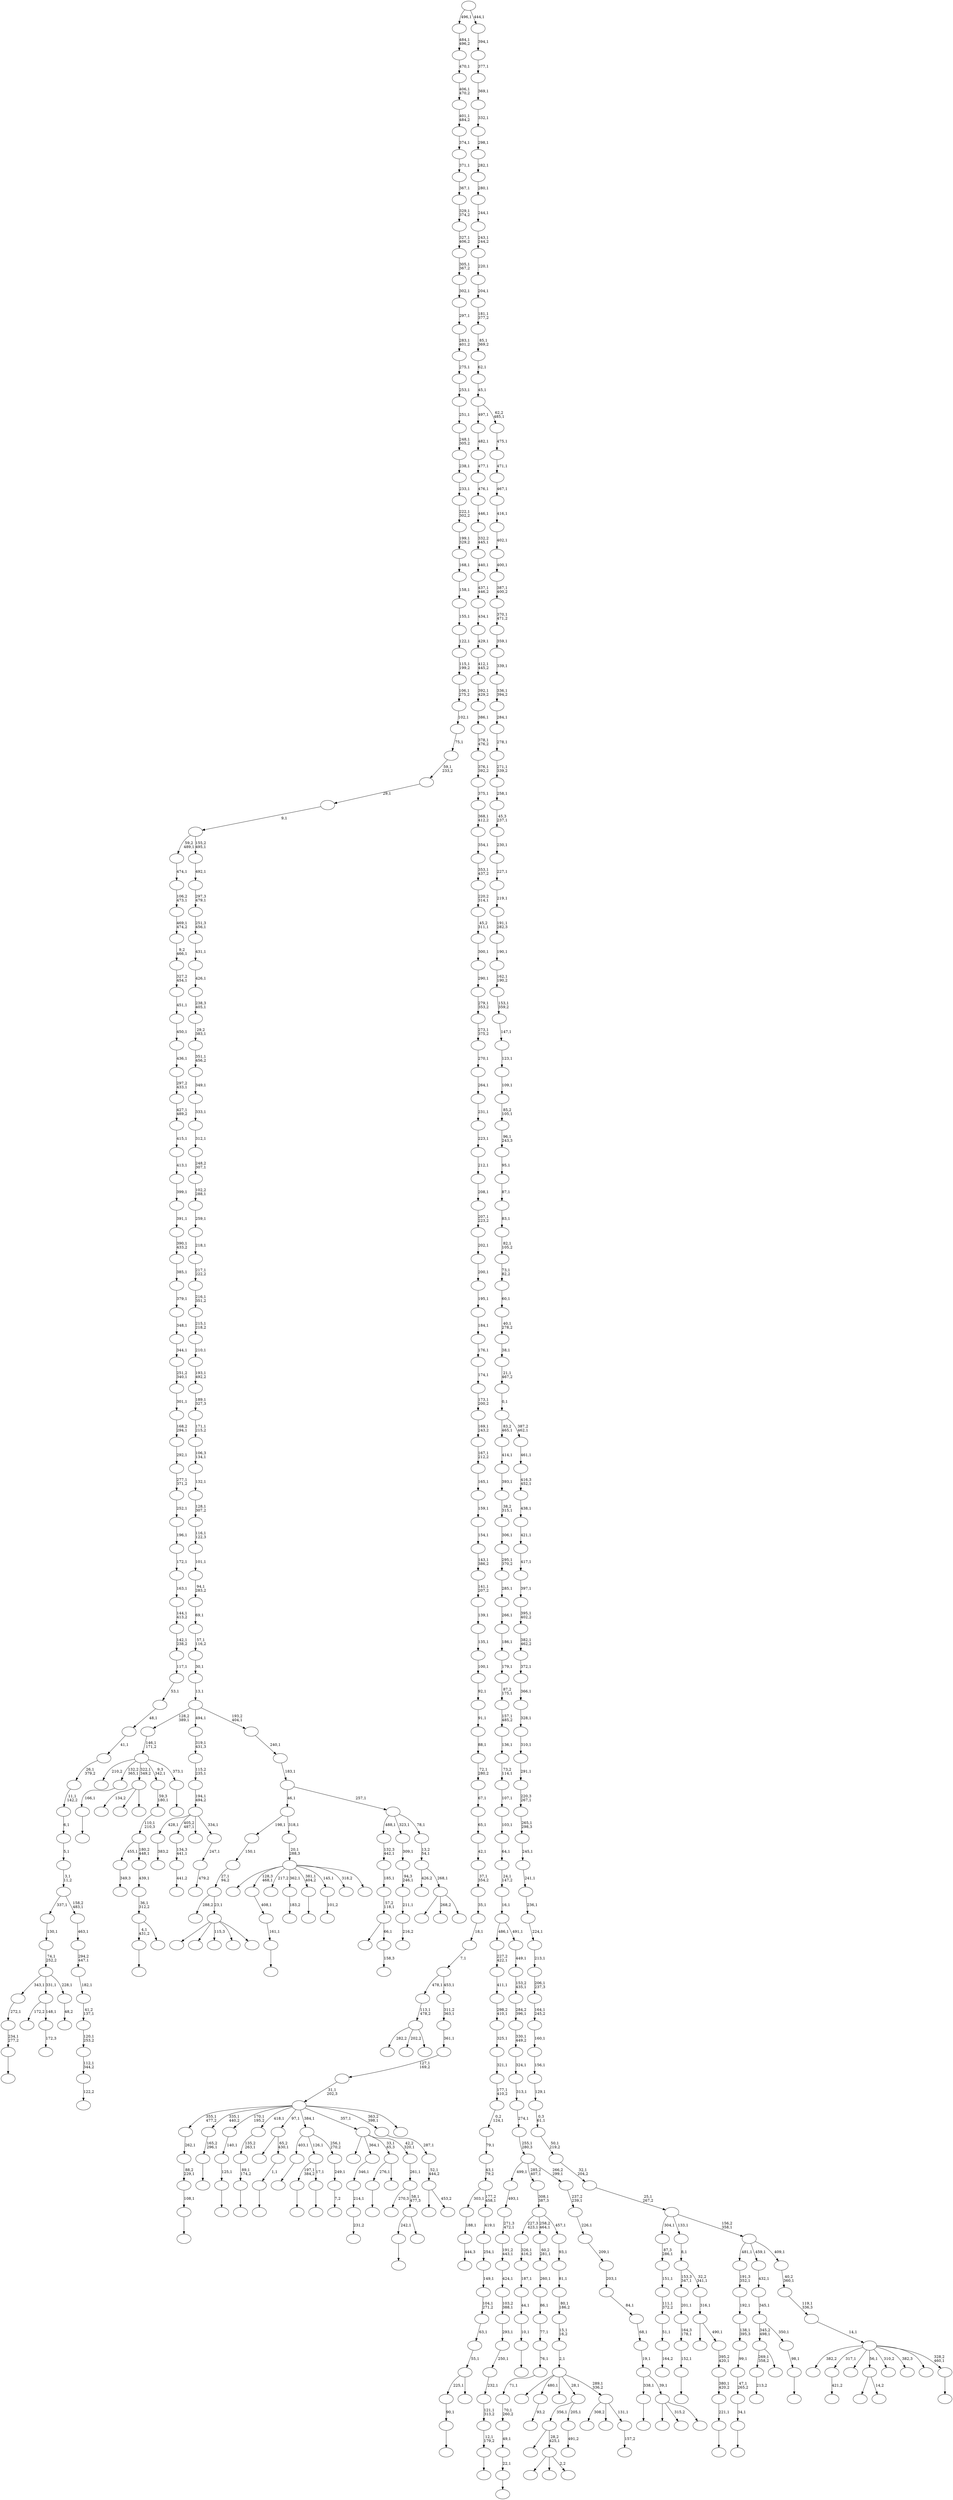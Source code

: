 digraph T {
	600 [label=""]
	599 [label=""]
	598 [label=""]
	597 [label=""]
	596 [label=""]
	595 [label=""]
	594 [label=""]
	593 [label=""]
	592 [label=""]
	591 [label=""]
	590 [label=""]
	589 [label=""]
	588 [label=""]
	587 [label=""]
	586 [label=""]
	585 [label=""]
	584 [label=""]
	583 [label=""]
	582 [label=""]
	581 [label=""]
	580 [label=""]
	579 [label=""]
	578 [label=""]
	577 [label=""]
	576 [label=""]
	575 [label=""]
	574 [label=""]
	573 [label=""]
	572 [label=""]
	571 [label=""]
	570 [label=""]
	569 [label=""]
	568 [label=""]
	567 [label=""]
	566 [label=""]
	565 [label=""]
	564 [label=""]
	563 [label=""]
	562 [label=""]
	561 [label=""]
	560 [label=""]
	559 [label=""]
	558 [label=""]
	557 [label=""]
	556 [label=""]
	555 [label=""]
	554 [label=""]
	553 [label=""]
	552 [label=""]
	551 [label=""]
	550 [label=""]
	549 [label=""]
	548 [label=""]
	547 [label=""]
	546 [label=""]
	545 [label=""]
	544 [label=""]
	543 [label=""]
	542 [label=""]
	541 [label=""]
	540 [label=""]
	539 [label=""]
	538 [label=""]
	537 [label=""]
	536 [label=""]
	535 [label=""]
	534 [label=""]
	533 [label=""]
	532 [label=""]
	531 [label=""]
	530 [label=""]
	529 [label=""]
	528 [label=""]
	527 [label=""]
	526 [label=""]
	525 [label=""]
	524 [label=""]
	523 [label=""]
	522 [label=""]
	521 [label=""]
	520 [label=""]
	519 [label=""]
	518 [label=""]
	517 [label=""]
	516 [label=""]
	515 [label=""]
	514 [label=""]
	513 [label=""]
	512 [label=""]
	511 [label=""]
	510 [label=""]
	509 [label=""]
	508 [label=""]
	507 [label=""]
	506 [label=""]
	505 [label=""]
	504 [label=""]
	503 [label=""]
	502 [label=""]
	501 [label=""]
	500 [label=""]
	499 [label=""]
	498 [label=""]
	497 [label=""]
	496 [label=""]
	495 [label=""]
	494 [label=""]
	493 [label=""]
	492 [label=""]
	491 [label=""]
	490 [label=""]
	489 [label=""]
	488 [label=""]
	487 [label=""]
	486 [label=""]
	485 [label=""]
	484 [label=""]
	483 [label=""]
	482 [label=""]
	481 [label=""]
	480 [label=""]
	479 [label=""]
	478 [label=""]
	477 [label=""]
	476 [label=""]
	475 [label=""]
	474 [label=""]
	473 [label=""]
	472 [label=""]
	471 [label=""]
	470 [label=""]
	469 [label=""]
	468 [label=""]
	467 [label=""]
	466 [label=""]
	465 [label=""]
	464 [label=""]
	463 [label=""]
	462 [label=""]
	461 [label=""]
	460 [label=""]
	459 [label=""]
	458 [label=""]
	457 [label=""]
	456 [label=""]
	455 [label=""]
	454 [label=""]
	453 [label=""]
	452 [label=""]
	451 [label=""]
	450 [label=""]
	449 [label=""]
	448 [label=""]
	447 [label=""]
	446 [label=""]
	445 [label=""]
	444 [label=""]
	443 [label=""]
	442 [label=""]
	441 [label=""]
	440 [label=""]
	439 [label=""]
	438 [label=""]
	437 [label=""]
	436 [label=""]
	435 [label=""]
	434 [label=""]
	433 [label=""]
	432 [label=""]
	431 [label=""]
	430 [label=""]
	429 [label=""]
	428 [label=""]
	427 [label=""]
	426 [label=""]
	425 [label=""]
	424 [label=""]
	423 [label=""]
	422 [label=""]
	421 [label=""]
	420 [label=""]
	419 [label=""]
	418 [label=""]
	417 [label=""]
	416 [label=""]
	415 [label=""]
	414 [label=""]
	413 [label=""]
	412 [label=""]
	411 [label=""]
	410 [label=""]
	409 [label=""]
	408 [label=""]
	407 [label=""]
	406 [label=""]
	405 [label=""]
	404 [label=""]
	403 [label=""]
	402 [label=""]
	401 [label=""]
	400 [label=""]
	399 [label=""]
	398 [label=""]
	397 [label=""]
	396 [label=""]
	395 [label=""]
	394 [label=""]
	393 [label=""]
	392 [label=""]
	391 [label=""]
	390 [label=""]
	389 [label=""]
	388 [label=""]
	387 [label=""]
	386 [label=""]
	385 [label=""]
	384 [label=""]
	383 [label=""]
	382 [label=""]
	381 [label=""]
	380 [label=""]
	379 [label=""]
	378 [label=""]
	377 [label=""]
	376 [label=""]
	375 [label=""]
	374 [label=""]
	373 [label=""]
	372 [label=""]
	371 [label=""]
	370 [label=""]
	369 [label=""]
	368 [label=""]
	367 [label=""]
	366 [label=""]
	365 [label=""]
	364 [label=""]
	363 [label=""]
	362 [label=""]
	361 [label=""]
	360 [label=""]
	359 [label=""]
	358 [label=""]
	357 [label=""]
	356 [label=""]
	355 [label=""]
	354 [label=""]
	353 [label=""]
	352 [label=""]
	351 [label=""]
	350 [label=""]
	349 [label=""]
	348 [label=""]
	347 [label=""]
	346 [label=""]
	345 [label=""]
	344 [label=""]
	343 [label=""]
	342 [label=""]
	341 [label=""]
	340 [label=""]
	339 [label=""]
	338 [label=""]
	337 [label=""]
	336 [label=""]
	335 [label=""]
	334 [label=""]
	333 [label=""]
	332 [label=""]
	331 [label=""]
	330 [label=""]
	329 [label=""]
	328 [label=""]
	327 [label=""]
	326 [label=""]
	325 [label=""]
	324 [label=""]
	323 [label=""]
	322 [label=""]
	321 [label=""]
	320 [label=""]
	319 [label=""]
	318 [label=""]
	317 [label=""]
	316 [label=""]
	315 [label=""]
	314 [label=""]
	313 [label=""]
	312 [label=""]
	311 [label=""]
	310 [label=""]
	309 [label=""]
	308 [label=""]
	307 [label=""]
	306 [label=""]
	305 [label=""]
	304 [label=""]
	303 [label=""]
	302 [label=""]
	301 [label=""]
	300 [label=""]
	299 [label=""]
	298 [label=""]
	297 [label=""]
	296 [label=""]
	295 [label=""]
	294 [label=""]
	293 [label=""]
	292 [label=""]
	291 [label=""]
	290 [label=""]
	289 [label=""]
	288 [label=""]
	287 [label=""]
	286 [label=""]
	285 [label=""]
	284 [label=""]
	283 [label=""]
	282 [label=""]
	281 [label=""]
	280 [label=""]
	279 [label=""]
	278 [label=""]
	277 [label=""]
	276 [label=""]
	275 [label=""]
	274 [label=""]
	273 [label=""]
	272 [label=""]
	271 [label=""]
	270 [label=""]
	269 [label=""]
	268 [label=""]
	267 [label=""]
	266 [label=""]
	265 [label=""]
	264 [label=""]
	263 [label=""]
	262 [label=""]
	261 [label=""]
	260 [label=""]
	259 [label=""]
	258 [label=""]
	257 [label=""]
	256 [label=""]
	255 [label=""]
	254 [label=""]
	253 [label=""]
	252 [label=""]
	251 [label=""]
	250 [label=""]
	249 [label=""]
	248 [label=""]
	247 [label=""]
	246 [label=""]
	245 [label=""]
	244 [label=""]
	243 [label=""]
	242 [label=""]
	241 [label=""]
	240 [label=""]
	239 [label=""]
	238 [label=""]
	237 [label=""]
	236 [label=""]
	235 [label=""]
	234 [label=""]
	233 [label=""]
	232 [label=""]
	231 [label=""]
	230 [label=""]
	229 [label=""]
	228 [label=""]
	227 [label=""]
	226 [label=""]
	225 [label=""]
	224 [label=""]
	223 [label=""]
	222 [label=""]
	221 [label=""]
	220 [label=""]
	219 [label=""]
	218 [label=""]
	217 [label=""]
	216 [label=""]
	215 [label=""]
	214 [label=""]
	213 [label=""]
	212 [label=""]
	211 [label=""]
	210 [label=""]
	209 [label=""]
	208 [label=""]
	207 [label=""]
	206 [label=""]
	205 [label=""]
	204 [label=""]
	203 [label=""]
	202 [label=""]
	201 [label=""]
	200 [label=""]
	199 [label=""]
	198 [label=""]
	197 [label=""]
	196 [label=""]
	195 [label=""]
	194 [label=""]
	193 [label=""]
	192 [label=""]
	191 [label=""]
	190 [label=""]
	189 [label=""]
	188 [label=""]
	187 [label=""]
	186 [label=""]
	185 [label=""]
	184 [label=""]
	183 [label=""]
	182 [label=""]
	181 [label=""]
	180 [label=""]
	179 [label=""]
	178 [label=""]
	177 [label=""]
	176 [label=""]
	175 [label=""]
	174 [label=""]
	173 [label=""]
	172 [label=""]
	171 [label=""]
	170 [label=""]
	169 [label=""]
	168 [label=""]
	167 [label=""]
	166 [label=""]
	165 [label=""]
	164 [label=""]
	163 [label=""]
	162 [label=""]
	161 [label=""]
	160 [label=""]
	159 [label=""]
	158 [label=""]
	157 [label=""]
	156 [label=""]
	155 [label=""]
	154 [label=""]
	153 [label=""]
	152 [label=""]
	151 [label=""]
	150 [label=""]
	149 [label=""]
	148 [label=""]
	147 [label=""]
	146 [label=""]
	145 [label=""]
	144 [label=""]
	143 [label=""]
	142 [label=""]
	141 [label=""]
	140 [label=""]
	139 [label=""]
	138 [label=""]
	137 [label=""]
	136 [label=""]
	135 [label=""]
	134 [label=""]
	133 [label=""]
	132 [label=""]
	131 [label=""]
	130 [label=""]
	129 [label=""]
	128 [label=""]
	127 [label=""]
	126 [label=""]
	125 [label=""]
	124 [label=""]
	123 [label=""]
	122 [label=""]
	121 [label=""]
	120 [label=""]
	119 [label=""]
	118 [label=""]
	117 [label=""]
	116 [label=""]
	115 [label=""]
	114 [label=""]
	113 [label=""]
	112 [label=""]
	111 [label=""]
	110 [label=""]
	109 [label=""]
	108 [label=""]
	107 [label=""]
	106 [label=""]
	105 [label=""]
	104 [label=""]
	103 [label=""]
	102 [label=""]
	101 [label=""]
	100 [label=""]
	99 [label=""]
	98 [label=""]
	97 [label=""]
	96 [label=""]
	95 [label=""]
	94 [label=""]
	93 [label=""]
	92 [label=""]
	91 [label=""]
	90 [label=""]
	89 [label=""]
	88 [label=""]
	87 [label=""]
	86 [label=""]
	85 [label=""]
	84 [label=""]
	83 [label=""]
	82 [label=""]
	81 [label=""]
	80 [label=""]
	79 [label=""]
	78 [label=""]
	77 [label=""]
	76 [label=""]
	75 [label=""]
	74 [label=""]
	73 [label=""]
	72 [label=""]
	71 [label=""]
	70 [label=""]
	69 [label=""]
	68 [label=""]
	67 [label=""]
	66 [label=""]
	65 [label=""]
	64 [label=""]
	63 [label=""]
	62 [label=""]
	61 [label=""]
	60 [label=""]
	59 [label=""]
	58 [label=""]
	57 [label=""]
	56 [label=""]
	55 [label=""]
	54 [label=""]
	53 [label=""]
	52 [label=""]
	51 [label=""]
	50 [label=""]
	49 [label=""]
	48 [label=""]
	47 [label=""]
	46 [label=""]
	45 [label=""]
	44 [label=""]
	43 [label=""]
	42 [label=""]
	41 [label=""]
	40 [label=""]
	39 [label=""]
	38 [label=""]
	37 [label=""]
	36 [label=""]
	35 [label=""]
	34 [label=""]
	33 [label=""]
	32 [label=""]
	31 [label=""]
	30 [label=""]
	29 [label=""]
	28 [label=""]
	27 [label=""]
	26 [label=""]
	25 [label=""]
	24 [label=""]
	23 [label=""]
	22 [label=""]
	21 [label=""]
	20 [label=""]
	19 [label=""]
	18 [label=""]
	17 [label=""]
	16 [label=""]
	15 [label=""]
	14 [label=""]
	13 [label=""]
	12 [label=""]
	11 [label=""]
	10 [label=""]
	9 [label=""]
	8 [label=""]
	7 [label=""]
	6 [label=""]
	5 [label=""]
	4 [label=""]
	3 [label=""]
	2 [label=""]
	1 [label=""]
	0 [label=""]
	598 -> 599 [label=""]
	592 -> 593 [label=""]
	586 -> 587 [label=""]
	585 -> 586 [label="152,1"]
	584 -> 585 [label="164,3\n178,1"]
	583 -> 584 [label="201,1"]
	581 -> 582 [label=""]
	580 -> 581 [label="108,1"]
	579 -> 580 [label="88,2\n229,1"]
	578 -> 579 [label="262,1"]
	575 -> 576 [label=""]
	574 -> 575 [label="165,2\n296,1"]
	572 -> 573 [label=""]
	571 -> 572 [label="125,1"]
	570 -> 571 [label="140,1"]
	568 -> 569 [label="213,2"]
	566 -> 567 [label=""]
	563 -> 564 [label="383,2"]
	560 -> 568 [label="269,1\n358,2"]
	560 -> 561 [label=""]
	558 -> 559 [label="349,3"]
	554 -> 555 [label=""]
	551 -> 552 [label="444,3"]
	550 -> 551 [label="188,1"]
	548 -> 549 [label=""]
	547 -> 548 [label="10,1"]
	546 -> 547 [label="44,1"]
	545 -> 546 [label="187,1"]
	544 -> 545 [label="326,1\n416,2"]
	542 -> 543 [label=""]
	541 -> 542 [label="234,1\n277,2"]
	540 -> 541 [label="272,1"]
	538 -> 539 [label=""]
	537 -> 538 [label="22,1"]
	536 -> 537 [label="49,1"]
	535 -> 536 [label="70,1\n260,2"]
	534 -> 535 [label="71,1"]
	533 -> 534 [label="76,1"]
	532 -> 533 [label="77,1"]
	531 -> 532 [label="86,1"]
	530 -> 531 [label="260,1"]
	529 -> 530 [label="60,2\n281,1"]
	526 -> 527 [label=""]
	525 -> 526 [label="89,1\n174,2"]
	524 -> 525 [label="135,2\n263,1"]
	522 -> 523 [label="231,2"]
	521 -> 522 [label="214,1"]
	520 -> 521 [label="346,1"]
	518 -> 519 [label=""]
	517 -> 518 [label="34,1"]
	516 -> 517 [label="47,1\n265,2"]
	515 -> 516 [label="99,1"]
	514 -> 515 [label="138,1\n395,3"]
	513 -> 514 [label="192,1"]
	512 -> 513 [label="191,3\n352,1"]
	510 -> 511 [label="164,2"]
	509 -> 510 [label="51,1"]
	508 -> 509 [label="111,1\n372,2"]
	507 -> 508 [label="151,1"]
	506 -> 507 [label="87,3\n286,1"]
	504 -> 505 [label=""]
	501 -> 502 [label=""]
	500 -> 501 [label="161,1"]
	499 -> 500 [label="408,1"]
	495 -> 496 [label=""]
	494 -> 598 [label="197,1\n384,2"]
	494 -> 495 [label="17,1"]
	492 -> 493 [label=""]
	491 -> 492 [label="1,1"]
	490 -> 600 [label=""]
	490 -> 491 [label="65,2\n430,1"]
	486 -> 487 [label="93,2"]
	484 -> 485 [label=""]
	483 -> 484 [label="98,1"]
	482 -> 560 [label="345,2\n498,1"]
	482 -> 483 [label="350,1"]
	481 -> 482 [label="345,1"]
	480 -> 481 [label="432,1"]
	477 -> 554 [label="276,1"]
	477 -> 478 [label=""]
	475 -> 476 [label="7,2"]
	474 -> 475 [label="249,1"]
	473 -> 504 [label="403,1"]
	473 -> 494 [label="126,1"]
	473 -> 474 [label="256,1\n270,2"]
	471 -> 472 [label=""]
	470 -> 471 [label="166,1"]
	468 -> 565 [label="134,2"]
	468 -> 553 [label=""]
	468 -> 469 [label=""]
	464 -> 566 [label="242,1"]
	464 -> 465 [label=""]
	463 -> 497 [label="270,3"]
	463 -> 464 [label="58,1\n477,3"]
	462 -> 463 [label="261,1"]
	461 -> 588 [label=""]
	461 -> 520 [label="364,1"]
	461 -> 477 [label="33,1\n65,3"]
	461 -> 462 [label="42,2\n320,1"]
	458 -> 528 [label=""]
	458 -> 488 [label=""]
	458 -> 459 [label="2,2"]
	457 -> 591 [label=""]
	457 -> 458 [label="28,2\n425,1"]
	455 -> 456 [label=""]
	454 -> 455 [label="12,1\n179,2"]
	453 -> 454 [label="121,1\n313,2"]
	452 -> 453 [label="232,1"]
	451 -> 452 [label="250,1"]
	450 -> 451 [label="293,1"]
	449 -> 450 [label="103,2\n388,1"]
	448 -> 449 [label="424,1"]
	447 -> 448 [label="191,2\n443,1"]
	446 -> 447 [label="271,3\n472,1"]
	445 -> 446 [label="493,1"]
	443 -> 562 [label=""]
	443 -> 444 [label="453,2"]
	442 -> 443 [label="52,1\n444,2"]
	441 -> 442 [label="287,1"]
	438 -> 439 [label="183,2"]
	436 -> 592 [label="4,1\n431,2"]
	436 -> 437 [label=""]
	435 -> 436 [label="36,1\n312,2"]
	434 -> 435 [label="439,1"]
	433 -> 558 [label="455,1"]
	433 -> 434 [label="180,2\n448,1"]
	432 -> 433 [label="110,1\n210,3"]
	431 -> 432 [label="59,3\n180,1"]
	429 -> 430 [label="158,3"]
	428 -> 589 [label=""]
	428 -> 429 [label="66,1"]
	427 -> 428 [label="57,2\n118,1"]
	426 -> 427 [label="185,1"]
	425 -> 426 [label="132,3\n442,1"]
	423 -> 424 [label=""]
	422 -> 489 [label="210,2"]
	422 -> 470 [label="132,2\n365,1"]
	422 -> 468 [label="322,1\n349,2"]
	422 -> 431 [label="9,3\n342,1"]
	422 -> 423 [label="373,1"]
	421 -> 422 [label="146,1\n171,2"]
	419 -> 420 [label=""]
	417 -> 418 [label="421,2"]
	415 -> 416 [label=""]
	413 -> 414 [label="491,2"]
	412 -> 457 [label="356,1"]
	412 -> 413 [label="205,1"]
	410 -> 411 [label="441,2"]
	409 -> 410 [label="134,3\n441,1"]
	407 -> 503 [label="282,2"]
	407 -> 479 [label="202,2"]
	407 -> 408 [label=""]
	406 -> 407 [label="113,1\n478,2"]
	404 -> 405 [label="216,2"]
	403 -> 404 [label="211,1"]
	402 -> 403 [label="94,3\n246,1"]
	401 -> 402 [label="309,1"]
	398 -> 399 [label="172,3"]
	397 -> 557 [label="172,2"]
	397 -> 398 [label="148,1"]
	391 -> 392 [label="101,2"]
	389 -> 393 [label=""]
	389 -> 390 [label="14,2"]
	387 -> 388 [label="157,2"]
	386 -> 595 [label="308,2"]
	386 -> 400 [label=""]
	386 -> 387 [label="131,1"]
	385 -> 577 [label=""]
	385 -> 486 [label="480,1"]
	385 -> 440 [label=""]
	385 -> 412 [label="28,1"]
	385 -> 386 [label="289,1\n336,2"]
	384 -> 385 [label="2,1"]
	383 -> 384 [label="15,1\n16,2"]
	382 -> 383 [label="80,1\n186,2"]
	381 -> 382 [label="81,1"]
	380 -> 381 [label="93,1"]
	379 -> 544 [label="227,3\n423,1"]
	379 -> 529 [label="258,2\n464,1"]
	379 -> 380 [label="457,1"]
	378 -> 379 [label="308,1\n387,3"]
	376 -> 377 [label="479,2"]
	375 -> 376 [label="247,1"]
	374 -> 563 [label="428,1"]
	374 -> 409 [label="405,2\n487,1"]
	374 -> 396 [label=""]
	374 -> 375 [label="334,1"]
	373 -> 374 [label="194,1\n494,2"]
	372 -> 373 [label="115,2\n235,1"]
	371 -> 372 [label="319,1\n431,3"]
	369 -> 370 [label="48,2"]
	368 -> 540 [label="343,1"]
	368 -> 397 [label="331,1"]
	368 -> 369 [label="228,1"]
	367 -> 368 [label="74,1\n252,2"]
	366 -> 367 [label="130,1"]
	364 -> 365 [label="122,2"]
	363 -> 364 [label="112,1\n344,2"]
	362 -> 363 [label="120,1\n253,2"]
	361 -> 362 [label="41,2\n137,1"]
	360 -> 361 [label="182,1"]
	359 -> 360 [label="294,2\n447,1"]
	358 -> 359 [label="463,1"]
	357 -> 366 [label="337,1"]
	357 -> 358 [label="158,2\n483,1"]
	356 -> 357 [label="3,1\n11,2"]
	355 -> 356 [label="5,1"]
	354 -> 355 [label="6,1"]
	353 -> 354 [label="11,1\n142,2"]
	352 -> 353 [label="26,1\n379,2"]
	351 -> 352 [label="41,1"]
	350 -> 351 [label="48,1"]
	349 -> 350 [label="53,1"]
	348 -> 349 [label="117,1"]
	347 -> 348 [label="142,1\n238,2"]
	346 -> 347 [label="144,1\n413,2"]
	345 -> 346 [label="163,1"]
	344 -> 345 [label="172,1"]
	343 -> 344 [label="196,1"]
	342 -> 343 [label="252,1"]
	341 -> 342 [label="277,1\n371,2"]
	340 -> 341 [label="292,1"]
	339 -> 340 [label="168,2\n294,1"]
	338 -> 339 [label="301,1"]
	337 -> 338 [label="251,2\n340,1"]
	336 -> 337 [label="344,1"]
	335 -> 336 [label="348,1"]
	334 -> 335 [label="379,1"]
	333 -> 334 [label="385,1"]
	332 -> 333 [label="390,1\n433,2"]
	331 -> 332 [label="391,1"]
	330 -> 331 [label="399,1"]
	329 -> 330 [label="413,1"]
	328 -> 329 [label="415,1"]
	327 -> 328 [label="427,1\n489,2"]
	326 -> 327 [label="297,2\n433,1"]
	325 -> 326 [label="436,1"]
	324 -> 325 [label="450,1"]
	323 -> 324 [label="451,1"]
	322 -> 323 [label="327,2\n454,1"]
	321 -> 322 [label="9,2\n466,1"]
	320 -> 321 [label="469,1\n474,2"]
	319 -> 320 [label="106,2\n473,1"]
	318 -> 319 [label="474,1"]
	314 -> 315 [label=""]
	313 -> 314 [label="90,1"]
	309 -> 310 [label=""]
	308 -> 309 [label="221,1"]
	307 -> 308 [label="380,1\n420,2"]
	306 -> 307 [label="395,2\n420,1"]
	305 -> 596 [label=""]
	305 -> 306 [label="490,1"]
	304 -> 305 [label="316,1"]
	303 -> 583 [label="153,3\n347,1"]
	303 -> 304 [label="32,2\n341,1"]
	302 -> 303 [label="8,1"]
	298 -> 313 [label="225,1"]
	298 -> 299 [label=""]
	297 -> 298 [label="55,1"]
	296 -> 297 [label="63,1"]
	295 -> 296 [label="104,1\n271,2"]
	294 -> 295 [label="149,1"]
	293 -> 294 [label="254,1"]
	292 -> 293 [label="419,1"]
	291 -> 550 [label="303,1"]
	291 -> 292 [label="177,2\n458,1"]
	290 -> 291 [label="43,1\n79,2"]
	289 -> 290 [label="79,1"]
	288 -> 289 [label="0,2\n124,1"]
	287 -> 288 [label="177,1\n410,2"]
	286 -> 287 [label="321,1"]
	285 -> 286 [label="325,1"]
	284 -> 285 [label="298,2\n410,1"]
	283 -> 284 [label="411,1"]
	282 -> 283 [label="227,2\n422,1"]
	280 -> 556 [label=""]
	280 -> 467 [label=""]
	280 -> 466 [label="115,3"]
	280 -> 316 [label=""]
	280 -> 281 [label=""]
	279 -> 394 [label="288,2"]
	279 -> 280 [label="23,1"]
	278 -> 279 [label="27,1\n94,2"]
	277 -> 278 [label="150,1"]
	273 -> 317 [label=""]
	273 -> 275 [label="315,2"]
	273 -> 274 [label=""]
	272 -> 415 [label="338,1"]
	272 -> 273 [label="39,1"]
	271 -> 272 [label="19,1"]
	270 -> 271 [label="68,1"]
	269 -> 270 [label="84,1"]
	268 -> 269 [label="203,1"]
	267 -> 268 [label="209,1"]
	266 -> 267 [label="226,1"]
	265 -> 266 [label="237,2\n239,1"]
	264 -> 445 [label="499,1"]
	264 -> 378 [label="285,2\n407,1"]
	264 -> 265 [label="266,2\n299,1"]
	263 -> 264 [label="255,1\n280,3"]
	262 -> 263 [label="274,1"]
	261 -> 262 [label="313,1"]
	260 -> 261 [label="324,1"]
	259 -> 260 [label="330,1\n449,2"]
	258 -> 259 [label="284,2\n396,1"]
	257 -> 258 [label="153,2\n435,1"]
	256 -> 257 [label="449,1"]
	255 -> 282 [label="486,1"]
	255 -> 256 [label="491,1"]
	254 -> 255 [label="16,1"]
	253 -> 254 [label="24,1\n147,2"]
	252 -> 253 [label="64,1"]
	251 -> 252 [label="103,1"]
	250 -> 251 [label="107,1"]
	249 -> 250 [label="73,2\n114,1"]
	248 -> 249 [label="136,1"]
	247 -> 248 [label="157,1\n485,2"]
	246 -> 247 [label="87,2\n175,1"]
	245 -> 246 [label="179,1"]
	244 -> 245 [label="186,1"]
	243 -> 244 [label="266,1"]
	242 -> 243 [label="285,1"]
	241 -> 242 [label="295,1\n370,2"]
	240 -> 241 [label="306,1"]
	239 -> 240 [label="38,2\n315,1"]
	238 -> 239 [label="393,1"]
	237 -> 238 [label="414,1"]
	235 -> 594 [label=""]
	235 -> 499 [label="128,3\n468,1"]
	235 -> 460 [label="217,2"]
	235 -> 438 [label="362,1"]
	235 -> 419 [label="381,1\n404,2"]
	235 -> 391 [label="145,1"]
	235 -> 276 [label="318,2"]
	235 -> 236 [label=""]
	234 -> 235 [label="20,1\n288,3"]
	233 -> 277 [label="198,1"]
	233 -> 234 [label="318,1"]
	231 -> 597 [label=""]
	231 -> 498 [label="268,2"]
	231 -> 232 [label=""]
	230 -> 301 [label="426,2"]
	230 -> 231 [label="268,1"]
	229 -> 230 [label="13,2\n54,1"]
	228 -> 425 [label="488,1"]
	228 -> 401 [label="323,1"]
	228 -> 229 [label="78,1"]
	227 -> 233 [label="46,1"]
	227 -> 228 [label="257,1"]
	226 -> 227 [label="183,1"]
	225 -> 226 [label="240,1"]
	224 -> 421 [label="128,2\n389,1"]
	224 -> 371 [label="494,1"]
	224 -> 225 [label="193,2\n404,1"]
	223 -> 224 [label="13,1"]
	222 -> 223 [label="30,1"]
	221 -> 222 [label="57,1\n116,2"]
	220 -> 221 [label="69,1"]
	219 -> 220 [label="94,1\n283,2"]
	218 -> 219 [label="101,1"]
	217 -> 218 [label="116,1\n122,3"]
	216 -> 217 [label="128,1\n307,2"]
	215 -> 216 [label="132,1"]
	214 -> 215 [label="106,3\n134,1"]
	213 -> 214 [label="171,1\n215,2"]
	212 -> 213 [label="189,1\n327,3"]
	211 -> 212 [label="193,1\n492,2"]
	210 -> 211 [label="210,1"]
	209 -> 210 [label="215,1\n218,2"]
	208 -> 209 [label="216,1\n351,2"]
	207 -> 208 [label="217,1\n222,2"]
	206 -> 207 [label="218,1"]
	205 -> 206 [label="259,1"]
	204 -> 205 [label="102,2\n288,1"]
	203 -> 204 [label="248,2\n307,1"]
	202 -> 203 [label="312,1"]
	201 -> 202 [label="333,1"]
	200 -> 201 [label="349,1"]
	199 -> 200 [label="351,1\n456,2"]
	198 -> 199 [label="29,2\n383,1"]
	197 -> 198 [label="238,3\n405,1"]
	196 -> 197 [label="426,1"]
	195 -> 196 [label="431,1"]
	194 -> 195 [label="251,3\n456,1"]
	193 -> 194 [label="297,3\n479,1"]
	192 -> 193 [label="492,1"]
	191 -> 318 [label="59,2\n489,1"]
	191 -> 192 [label="155,2\n495,1"]
	190 -> 191 [label="9,1"]
	189 -> 190 [label="29,1"]
	188 -> 189 [label="59,1\n233,2"]
	187 -> 188 [label="75,1"]
	186 -> 187 [label="102,1"]
	185 -> 186 [label="106,1\n275,2"]
	184 -> 185 [label="115,1\n199,2"]
	183 -> 184 [label="122,1"]
	182 -> 183 [label="155,1"]
	181 -> 182 [label="158,1"]
	180 -> 181 [label="168,1"]
	179 -> 180 [label="199,1\n329,2"]
	178 -> 179 [label="222,1\n302,2"]
	177 -> 178 [label="233,1"]
	176 -> 177 [label="238,1"]
	175 -> 176 [label="248,1\n305,2"]
	174 -> 175 [label="251,1"]
	173 -> 174 [label="253,1"]
	172 -> 173 [label="275,1"]
	171 -> 172 [label="283,1\n401,2"]
	170 -> 171 [label="297,1"]
	169 -> 170 [label="302,1"]
	168 -> 169 [label="305,1\n367,2"]
	167 -> 168 [label="327,1\n406,2"]
	166 -> 167 [label="329,1\n374,2"]
	165 -> 166 [label="367,1"]
	164 -> 165 [label="371,1"]
	163 -> 164 [label="374,1"]
	162 -> 163 [label="401,1\n484,2"]
	161 -> 162 [label="406,1\n470,2"]
	160 -> 161 [label="470,1"]
	159 -> 160 [label="484,1\n496,2"]
	157 -> 578 [label="355,1\n477,2"]
	157 -> 574 [label="335,1\n440,2"]
	157 -> 570 [label="170,1\n195,2"]
	157 -> 524 [label="418,1"]
	157 -> 490 [label="97,1"]
	157 -> 473 [label="384,1"]
	157 -> 461 [label="357,1"]
	157 -> 441 [label="363,2\n398,1"]
	157 -> 158 [label=""]
	156 -> 157 [label="31,1\n202,3"]
	155 -> 156 [label="127,1\n169,2"]
	154 -> 155 [label="361,1"]
	153 -> 154 [label="311,2\n363,1"]
	152 -> 406 [label="478,1"]
	152 -> 153 [label="453,1"]
	151 -> 152 [label="7,1"]
	150 -> 151 [label="18,1"]
	149 -> 150 [label="35,1"]
	148 -> 149 [label="37,1\n354,2"]
	147 -> 148 [label="42,1"]
	146 -> 147 [label="65,1"]
	145 -> 146 [label="67,1"]
	144 -> 145 [label="72,1\n280,2"]
	143 -> 144 [label="88,1"]
	142 -> 143 [label="91,1"]
	141 -> 142 [label="92,1"]
	140 -> 141 [label="100,1"]
	139 -> 140 [label="135,1"]
	138 -> 139 [label="139,1"]
	137 -> 138 [label="141,1\n207,2"]
	136 -> 137 [label="143,1\n386,2"]
	135 -> 136 [label="154,1"]
	134 -> 135 [label="159,1"]
	133 -> 134 [label="165,1"]
	132 -> 133 [label="167,1\n212,2"]
	131 -> 132 [label="169,1\n243,2"]
	130 -> 131 [label="173,1\n200,2"]
	129 -> 130 [label="174,1"]
	128 -> 129 [label="176,1"]
	127 -> 128 [label="184,1"]
	126 -> 127 [label="195,1"]
	125 -> 126 [label="200,1"]
	124 -> 125 [label="202,1"]
	123 -> 124 [label="207,1\n223,2"]
	122 -> 123 [label="208,1"]
	121 -> 122 [label="212,1"]
	120 -> 121 [label="223,1"]
	119 -> 120 [label="231,1"]
	118 -> 119 [label="264,1"]
	117 -> 118 [label="270,1"]
	116 -> 117 [label="273,1\n375,2"]
	115 -> 116 [label="279,1\n353,2"]
	114 -> 115 [label="290,1"]
	113 -> 114 [label="300,1"]
	112 -> 113 [label="45,2\n311,1"]
	111 -> 112 [label="220,2\n314,1"]
	110 -> 111 [label="353,1\n437,2"]
	109 -> 110 [label="354,1"]
	108 -> 109 [label="368,1\n412,2"]
	107 -> 108 [label="375,1"]
	106 -> 107 [label="376,1\n392,2"]
	105 -> 106 [label="378,1\n476,2"]
	104 -> 105 [label="386,1"]
	103 -> 104 [label="392,1\n429,2"]
	102 -> 103 [label="412,1\n445,2"]
	101 -> 102 [label="429,1"]
	100 -> 101 [label="434,1"]
	99 -> 100 [label="437,1\n446,2"]
	98 -> 99 [label="440,1"]
	97 -> 98 [label="332,2\n445,1"]
	96 -> 97 [label="446,1"]
	95 -> 96 [label="476,1"]
	94 -> 95 [label="477,1"]
	93 -> 94 [label="482,1"]
	91 -> 92 [label=""]
	90 -> 590 [label="382,2"]
	90 -> 417 [label="317,1"]
	90 -> 395 [label=""]
	90 -> 389 [label="56,1"]
	90 -> 312 [label="310,2"]
	90 -> 311 [label="382,3"]
	90 -> 300 [label=""]
	90 -> 91 [label="328,2\n460,1"]
	89 -> 90 [label="14,1"]
	88 -> 89 [label="119,1\n336,3"]
	87 -> 88 [label="40,2\n360,1"]
	86 -> 512 [label="481,1"]
	86 -> 480 [label="459,1"]
	86 -> 87 [label="409,1"]
	85 -> 506 [label="304,1"]
	85 -> 302 [label="133,1"]
	85 -> 86 [label="156,2\n358,1"]
	84 -> 85 [label="25,1\n267,2"]
	83 -> 84 [label="32,1\n204,2"]
	82 -> 83 [label="50,1\n219,2"]
	81 -> 82 [label="0,3\n61,1"]
	80 -> 81 [label="129,1"]
	79 -> 80 [label="156,1"]
	78 -> 79 [label="160,1"]
	77 -> 78 [label="164,1\n245,2"]
	76 -> 77 [label="206,1\n237,3"]
	75 -> 76 [label="213,1"]
	74 -> 75 [label="224,1"]
	73 -> 74 [label="236,1"]
	72 -> 73 [label="241,1"]
	71 -> 72 [label="245,1"]
	70 -> 71 [label="265,1\n298,3"]
	69 -> 70 [label="220,3\n267,1"]
	68 -> 69 [label="291,1"]
	67 -> 68 [label="310,1"]
	66 -> 67 [label="328,1"]
	65 -> 66 [label="366,1"]
	64 -> 65 [label="372,1"]
	63 -> 64 [label="382,1\n462,2"]
	62 -> 63 [label="395,1\n402,2"]
	61 -> 62 [label="397,1"]
	60 -> 61 [label="417,1"]
	59 -> 60 [label="421,1"]
	58 -> 59 [label="438,1"]
	57 -> 58 [label="416,3\n452,1"]
	56 -> 57 [label="461,1"]
	55 -> 237 [label="83,2\n465,1"]
	55 -> 56 [label="387,2\n462,1"]
	54 -> 55 [label="0,1"]
	53 -> 54 [label="21,1\n467,2"]
	52 -> 53 [label="38,1"]
	51 -> 52 [label="40,1\n278,2"]
	50 -> 51 [label="60,1"]
	49 -> 50 [label="73,1\n82,2"]
	48 -> 49 [label="82,1\n105,2"]
	47 -> 48 [label="83,1"]
	46 -> 47 [label="87,1"]
	45 -> 46 [label="95,1"]
	44 -> 45 [label="96,1\n243,3"]
	43 -> 44 [label="85,2\n105,1"]
	42 -> 43 [label="109,1"]
	41 -> 42 [label="123,1"]
	40 -> 41 [label="147,1"]
	39 -> 40 [label="153,1\n359,2"]
	38 -> 39 [label="162,1\n190,2"]
	37 -> 38 [label="190,1"]
	36 -> 37 [label="191,1\n282,3"]
	35 -> 36 [label="219,1"]
	34 -> 35 [label="227,1"]
	33 -> 34 [label="230,1"]
	32 -> 33 [label="45,3\n237,1"]
	31 -> 32 [label="258,1"]
	30 -> 31 [label="271,1\n339,2"]
	29 -> 30 [label="278,1"]
	28 -> 29 [label="284,1"]
	27 -> 28 [label="336,1\n394,2"]
	26 -> 27 [label="339,1"]
	25 -> 26 [label="359,1"]
	24 -> 25 [label="370,1\n471,2"]
	23 -> 24 [label="387,1\n400,2"]
	22 -> 23 [label="400,1"]
	21 -> 22 [label="402,1"]
	20 -> 21 [label="416,1"]
	19 -> 20 [label="467,1"]
	18 -> 19 [label="471,1"]
	17 -> 18 [label="475,1"]
	16 -> 93 [label="497,1"]
	16 -> 17 [label="62,2\n485,1"]
	15 -> 16 [label="45,1"]
	14 -> 15 [label="62,1"]
	13 -> 14 [label="85,1\n369,2"]
	12 -> 13 [label="181,1\n377,2"]
	11 -> 12 [label="204,1"]
	10 -> 11 [label="220,1"]
	9 -> 10 [label="243,1\n244,2"]
	8 -> 9 [label="244,1"]
	7 -> 8 [label="280,1"]
	6 -> 7 [label="282,1"]
	5 -> 6 [label="298,1"]
	4 -> 5 [label="332,1"]
	3 -> 4 [label="369,1"]
	2 -> 3 [label="377,1"]
	1 -> 2 [label="394,1"]
	0 -> 159 [label="496,1"]
	0 -> 1 [label="444,1"]
}
